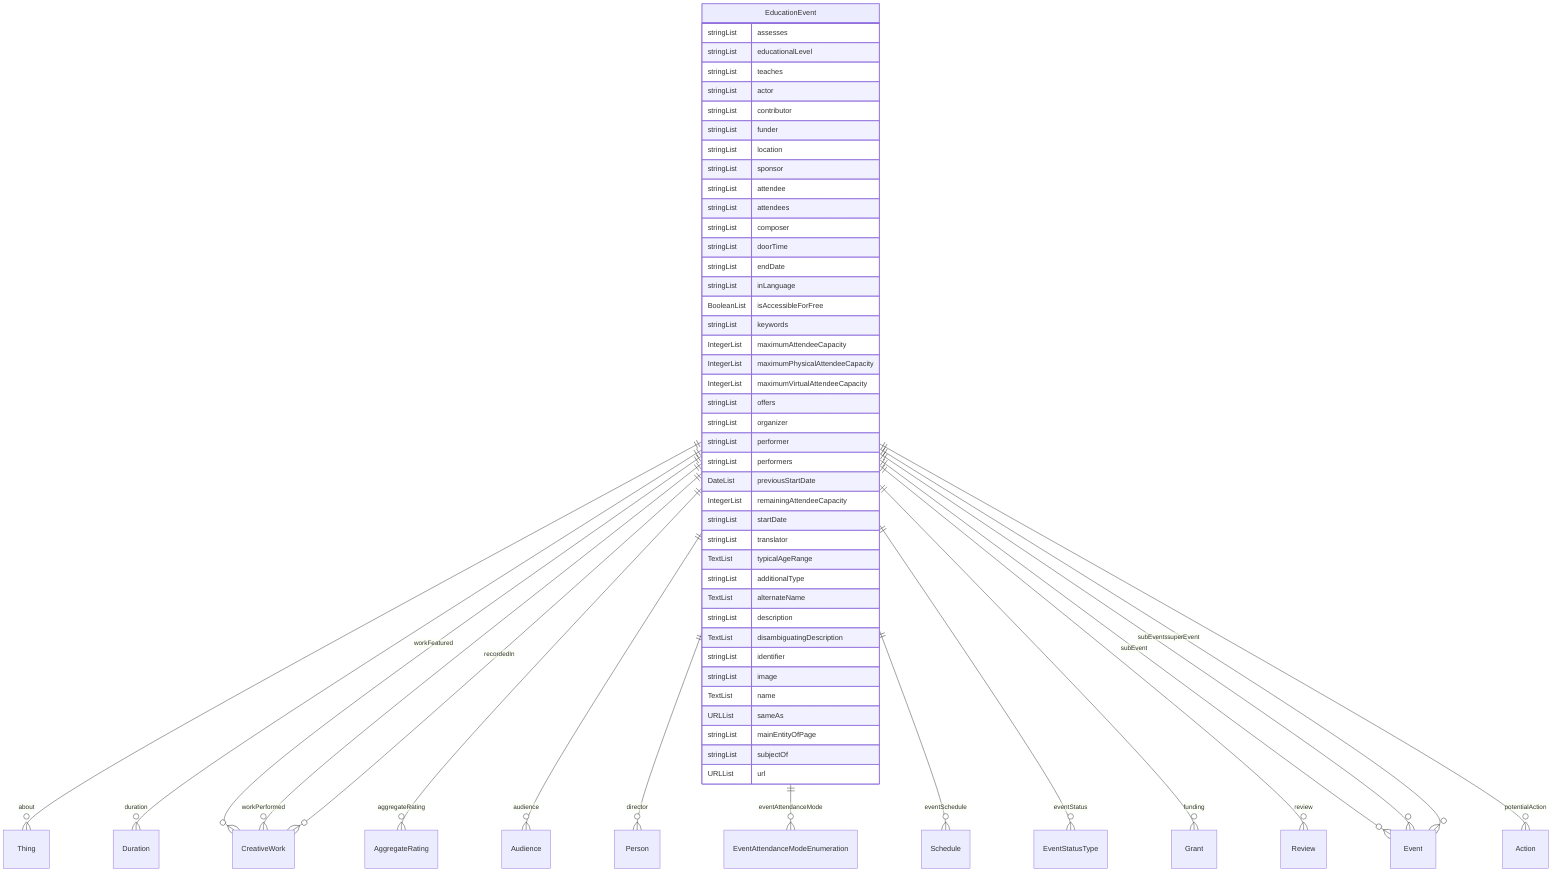 erDiagram
EducationEvent {
    stringList assesses  
    stringList educationalLevel  
    stringList teaches  
    stringList actor  
    stringList contributor  
    stringList funder  
    stringList location  
    stringList sponsor  
    stringList attendee  
    stringList attendees  
    stringList composer  
    stringList doorTime  
    stringList endDate  
    stringList inLanguage  
    BooleanList isAccessibleForFree  
    stringList keywords  
    IntegerList maximumAttendeeCapacity  
    IntegerList maximumPhysicalAttendeeCapacity  
    IntegerList maximumVirtualAttendeeCapacity  
    stringList offers  
    stringList organizer  
    stringList performer  
    stringList performers  
    DateList previousStartDate  
    IntegerList remainingAttendeeCapacity  
    stringList startDate  
    stringList translator  
    TextList typicalAgeRange  
    stringList additionalType  
    TextList alternateName  
    stringList description  
    TextList disambiguatingDescription  
    stringList identifier  
    stringList image  
    TextList name  
    URLList sameAs  
    stringList mainEntityOfPage  
    stringList subjectOf  
    URLList url  
}

EducationEvent ||--}o Thing : "about"
EducationEvent ||--}o Duration : "duration"
EducationEvent ||--}o CreativeWork : "workFeatured"
EducationEvent ||--}o CreativeWork : "workPerformed"
EducationEvent ||--}o AggregateRating : "aggregateRating"
EducationEvent ||--}o Audience : "audience"
EducationEvent ||--}o Person : "director"
EducationEvent ||--}o EventAttendanceModeEnumeration : "eventAttendanceMode"
EducationEvent ||--}o Schedule : "eventSchedule"
EducationEvent ||--}o EventStatusType : "eventStatus"
EducationEvent ||--}o Grant : "funding"
EducationEvent ||--}o CreativeWork : "recordedIn"
EducationEvent ||--}o Review : "review"
EducationEvent ||--}o Event : "subEvent"
EducationEvent ||--}o Event : "subEvents"
EducationEvent ||--}o Event : "superEvent"
EducationEvent ||--}o Action : "potentialAction"